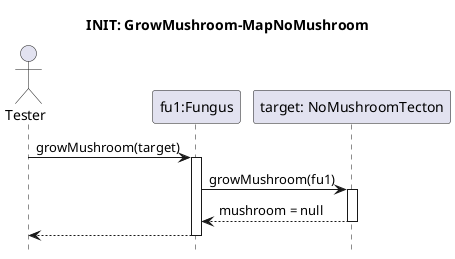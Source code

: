 @startuml Grow-mushroom/no-mushroom-tecton
hide footbox

title INIT: GrowMushroom-MapNoMushroom

actor Tester
participant "fu1:Fungus" as fungus
participant "target: NoMushroomTecton" as target

Tester -> fungus : growMushroom(target)
activate fungus

fungus -> target: growMushroom(fu1)
activate target

return mushroom = null

return

@enduml
